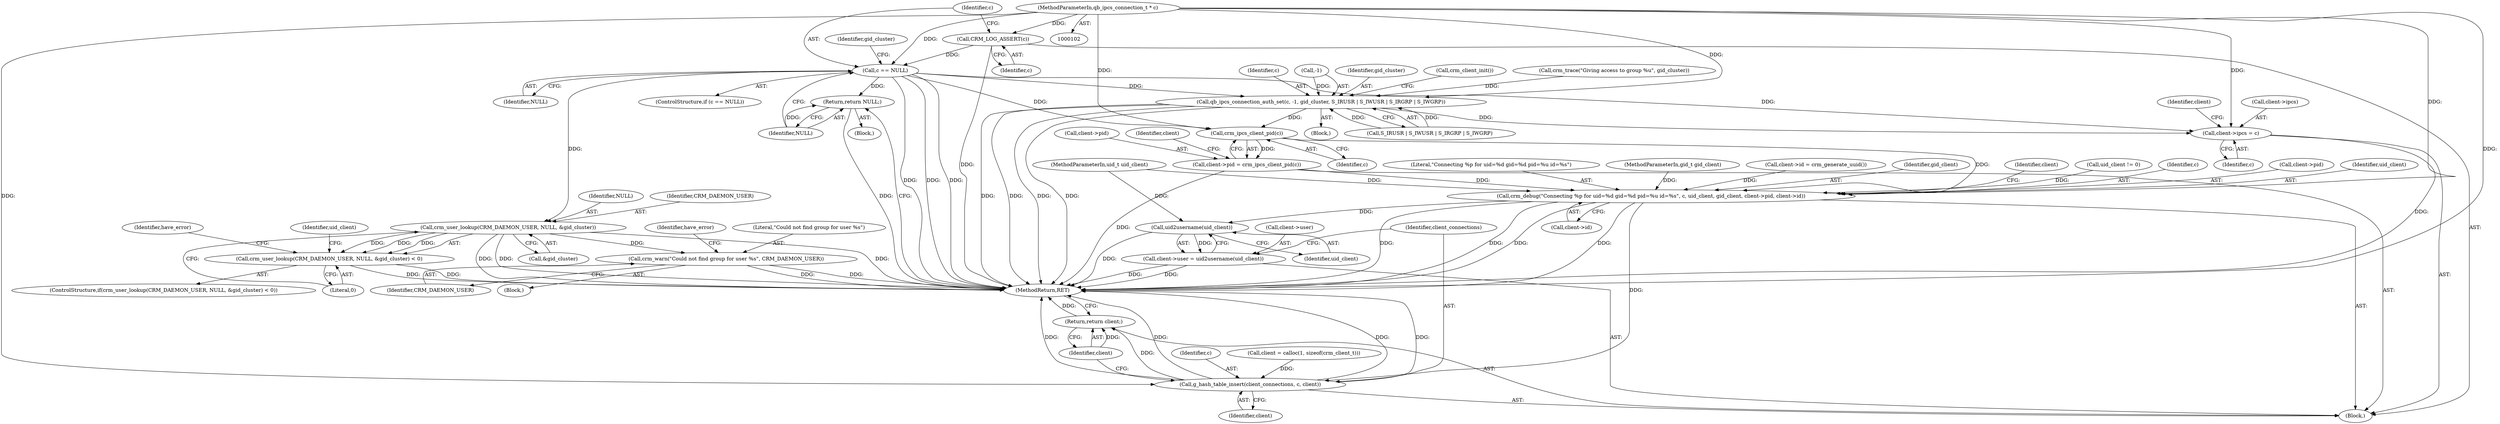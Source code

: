 digraph "0_pacemaker_5d71e65049@pointer" {
"1000103" [label="(MethodParameterIn,qb_ipcs_connection_t * c)"];
"1000115" [label="(Call,CRM_LOG_ASSERT(c))"];
"1000118" [label="(Call,c == NULL)"];
"1000122" [label="(Return,return NULL;)"];
"1000131" [label="(Call,crm_user_lookup(CRM_DAEMON_USER, NULL, &gid_cluster))"];
"1000130" [label="(Call,crm_user_lookup(CRM_DAEMON_USER, NULL, &gid_cluster) < 0)"];
"1000147" [label="(Call,crm_warn(\"Could not find group for user %s\", CRM_DAEMON_USER))"];
"1000161" [label="(Call,qb_ipcs_connection_auth_set(c, -1, gid_cluster, S_IRUSR | S_IWUSR | S_IRGRP | S_IWGRP))"];
"1000180" [label="(Call,client->ipcs = c)"];
"1000194" [label="(Call,crm_ipcs_client_pid(c))"];
"1000190" [label="(Call,client->pid = crm_ipcs_client_pid(c))"];
"1000201" [label="(Call,crm_debug(\"Connecting %p for uid=%d gid=%d pid=%u id=%s\", c, uid_client, gid_client, client->pid, client->id))"];
"1000216" [label="(Call,uid2username(uid_client))"];
"1000212" [label="(Call,client->user = uid2username(uid_client))"];
"1000218" [label="(Call,g_hash_table_insert(client_connections, c, client))"];
"1000222" [label="(Return,return client;)"];
"1000121" [label="(Block,)"];
"1000195" [label="(Identifier,c)"];
"1000206" [label="(Call,client->pid)"];
"1000223" [label="(Identifier,client)"];
"1000204" [label="(Identifier,uid_client)"];
"1000104" [label="(MethodParameterIn,uid_t uid_client)"];
"1000126" [label="(Identifier,gid_cluster)"];
"1000157" [label="(Block,)"];
"1000151" [label="(Identifier,have_error)"];
"1000187" [label="(Identifier,client)"];
"1000221" [label="(Identifier,client)"];
"1000216" [label="(Call,uid2username(uid_client))"];
"1000147" [label="(Call,crm_warn(\"Could not find group for user %s\", CRM_DAEMON_USER))"];
"1000148" [label="(Literal,\"Could not find group for user %s\")"];
"1000158" [label="(Call,crm_trace(\"Giving access to group %u\", gid_cluster))"];
"1000201" [label="(Call,crm_debug(\"Connecting %p for uid=%d gid=%d pid=%u id=%s\", c, uid_client, gid_client, client->pid, client->id))"];
"1000106" [label="(Block,)"];
"1000218" [label="(Call,g_hash_table_insert(client_connections, c, client))"];
"1000103" [label="(MethodParameterIn,qb_ipcs_connection_t * c)"];
"1000130" [label="(Call,crm_user_lookup(CRM_DAEMON_USER, NULL, &gid_cluster) < 0)"];
"1000115" [label="(Call,CRM_LOG_ASSERT(c))"];
"1000180" [label="(Call,client->ipcs = c)"];
"1000132" [label="(Identifier,CRM_DAEMON_USER)"];
"1000140" [label="(Identifier,have_error)"];
"1000146" [label="(Block,)"];
"1000162" [label="(Identifier,c)"];
"1000202" [label="(Literal,\"Connecting %p for uid=%d gid=%d pid=%u id=%s\")"];
"1000105" [label="(MethodParameterIn,gid_t gid_client)"];
"1000196" [label="(Call,client->id = crm_generate_uuid())"];
"1000122" [label="(Return,return NULL;)"];
"1000194" [label="(Call,crm_ipcs_client_pid(c))"];
"1000116" [label="(Identifier,c)"];
"1000131" [label="(Call,crm_user_lookup(CRM_DAEMON_USER, NULL, &gid_cluster))"];
"1000129" [label="(ControlStructure,if(crm_user_lookup(CRM_DAEMON_USER, NULL, &gid_cluster) < 0))"];
"1000198" [label="(Identifier,client)"];
"1000161" [label="(Call,qb_ipcs_connection_auth_set(c, -1, gid_cluster, S_IRUSR | S_IWUSR | S_IRGRP | S_IWGRP))"];
"1000219" [label="(Identifier,client_connections)"];
"1000118" [label="(Call,c == NULL)"];
"1000220" [label="(Identifier,c)"];
"1000205" [label="(Identifier,gid_client)"];
"1000209" [label="(Call,client->id)"];
"1000214" [label="(Identifier,client)"];
"1000212" [label="(Call,client->user = uid2username(uid_client))"];
"1000174" [label="(Call,client = calloc(1, sizeof(crm_client_t)))"];
"1000133" [label="(Identifier,NULL)"];
"1000136" [label="(Literal,0)"];
"1000181" [label="(Call,client->ipcs)"];
"1000119" [label="(Identifier,c)"];
"1000149" [label="(Identifier,CRM_DAEMON_USER)"];
"1000120" [label="(Identifier,NULL)"];
"1000184" [label="(Identifier,c)"];
"1000117" [label="(ControlStructure,if (c == NULL))"];
"1000163" [label="(Call,-1)"];
"1000217" [label="(Identifier,uid_client)"];
"1000224" [label="(MethodReturn,RET)"];
"1000155" [label="(Identifier,uid_client)"];
"1000154" [label="(Call,uid_client != 0)"];
"1000213" [label="(Call,client->user)"];
"1000123" [label="(Identifier,NULL)"];
"1000166" [label="(Call,S_IRUSR | S_IWUSR | S_IRGRP | S_IWGRP)"];
"1000203" [label="(Identifier,c)"];
"1000165" [label="(Identifier,gid_cluster)"];
"1000191" [label="(Call,client->pid)"];
"1000173" [label="(Call,crm_client_init())"];
"1000190" [label="(Call,client->pid = crm_ipcs_client_pid(c))"];
"1000222" [label="(Return,return client;)"];
"1000134" [label="(Call,&gid_cluster)"];
"1000103" -> "1000102"  [label="AST: "];
"1000103" -> "1000224"  [label="DDG: "];
"1000103" -> "1000115"  [label="DDG: "];
"1000103" -> "1000118"  [label="DDG: "];
"1000103" -> "1000161"  [label="DDG: "];
"1000103" -> "1000180"  [label="DDG: "];
"1000103" -> "1000194"  [label="DDG: "];
"1000103" -> "1000201"  [label="DDG: "];
"1000103" -> "1000218"  [label="DDG: "];
"1000115" -> "1000106"  [label="AST: "];
"1000115" -> "1000116"  [label="CFG: "];
"1000116" -> "1000115"  [label="AST: "];
"1000119" -> "1000115"  [label="CFG: "];
"1000115" -> "1000224"  [label="DDG: "];
"1000115" -> "1000118"  [label="DDG: "];
"1000118" -> "1000117"  [label="AST: "];
"1000118" -> "1000120"  [label="CFG: "];
"1000119" -> "1000118"  [label="AST: "];
"1000120" -> "1000118"  [label="AST: "];
"1000123" -> "1000118"  [label="CFG: "];
"1000126" -> "1000118"  [label="CFG: "];
"1000118" -> "1000224"  [label="DDG: "];
"1000118" -> "1000224"  [label="DDG: "];
"1000118" -> "1000224"  [label="DDG: "];
"1000118" -> "1000122"  [label="DDG: "];
"1000118" -> "1000131"  [label="DDG: "];
"1000118" -> "1000161"  [label="DDG: "];
"1000118" -> "1000180"  [label="DDG: "];
"1000118" -> "1000194"  [label="DDG: "];
"1000122" -> "1000121"  [label="AST: "];
"1000122" -> "1000123"  [label="CFG: "];
"1000123" -> "1000122"  [label="AST: "];
"1000224" -> "1000122"  [label="CFG: "];
"1000122" -> "1000224"  [label="DDG: "];
"1000123" -> "1000122"  [label="DDG: "];
"1000131" -> "1000130"  [label="AST: "];
"1000131" -> "1000134"  [label="CFG: "];
"1000132" -> "1000131"  [label="AST: "];
"1000133" -> "1000131"  [label="AST: "];
"1000134" -> "1000131"  [label="AST: "];
"1000136" -> "1000131"  [label="CFG: "];
"1000131" -> "1000224"  [label="DDG: "];
"1000131" -> "1000224"  [label="DDG: "];
"1000131" -> "1000224"  [label="DDG: "];
"1000131" -> "1000130"  [label="DDG: "];
"1000131" -> "1000130"  [label="DDG: "];
"1000131" -> "1000130"  [label="DDG: "];
"1000131" -> "1000147"  [label="DDG: "];
"1000130" -> "1000129"  [label="AST: "];
"1000130" -> "1000136"  [label="CFG: "];
"1000136" -> "1000130"  [label="AST: "];
"1000140" -> "1000130"  [label="CFG: "];
"1000155" -> "1000130"  [label="CFG: "];
"1000130" -> "1000224"  [label="DDG: "];
"1000130" -> "1000224"  [label="DDG: "];
"1000147" -> "1000146"  [label="AST: "];
"1000147" -> "1000149"  [label="CFG: "];
"1000148" -> "1000147"  [label="AST: "];
"1000149" -> "1000147"  [label="AST: "];
"1000151" -> "1000147"  [label="CFG: "];
"1000147" -> "1000224"  [label="DDG: "];
"1000147" -> "1000224"  [label="DDG: "];
"1000161" -> "1000157"  [label="AST: "];
"1000161" -> "1000166"  [label="CFG: "];
"1000162" -> "1000161"  [label="AST: "];
"1000163" -> "1000161"  [label="AST: "];
"1000165" -> "1000161"  [label="AST: "];
"1000166" -> "1000161"  [label="AST: "];
"1000173" -> "1000161"  [label="CFG: "];
"1000161" -> "1000224"  [label="DDG: "];
"1000161" -> "1000224"  [label="DDG: "];
"1000161" -> "1000224"  [label="DDG: "];
"1000161" -> "1000224"  [label="DDG: "];
"1000163" -> "1000161"  [label="DDG: "];
"1000158" -> "1000161"  [label="DDG: "];
"1000166" -> "1000161"  [label="DDG: "];
"1000166" -> "1000161"  [label="DDG: "];
"1000161" -> "1000180"  [label="DDG: "];
"1000161" -> "1000194"  [label="DDG: "];
"1000180" -> "1000106"  [label="AST: "];
"1000180" -> "1000184"  [label="CFG: "];
"1000181" -> "1000180"  [label="AST: "];
"1000184" -> "1000180"  [label="AST: "];
"1000187" -> "1000180"  [label="CFG: "];
"1000180" -> "1000224"  [label="DDG: "];
"1000194" -> "1000190"  [label="AST: "];
"1000194" -> "1000195"  [label="CFG: "];
"1000195" -> "1000194"  [label="AST: "];
"1000190" -> "1000194"  [label="CFG: "];
"1000194" -> "1000190"  [label="DDG: "];
"1000194" -> "1000201"  [label="DDG: "];
"1000190" -> "1000106"  [label="AST: "];
"1000191" -> "1000190"  [label="AST: "];
"1000198" -> "1000190"  [label="CFG: "];
"1000190" -> "1000224"  [label="DDG: "];
"1000190" -> "1000201"  [label="DDG: "];
"1000201" -> "1000106"  [label="AST: "];
"1000201" -> "1000209"  [label="CFG: "];
"1000202" -> "1000201"  [label="AST: "];
"1000203" -> "1000201"  [label="AST: "];
"1000204" -> "1000201"  [label="AST: "];
"1000205" -> "1000201"  [label="AST: "];
"1000206" -> "1000201"  [label="AST: "];
"1000209" -> "1000201"  [label="AST: "];
"1000214" -> "1000201"  [label="CFG: "];
"1000201" -> "1000224"  [label="DDG: "];
"1000201" -> "1000224"  [label="DDG: "];
"1000201" -> "1000224"  [label="DDG: "];
"1000201" -> "1000224"  [label="DDG: "];
"1000154" -> "1000201"  [label="DDG: "];
"1000104" -> "1000201"  [label="DDG: "];
"1000105" -> "1000201"  [label="DDG: "];
"1000196" -> "1000201"  [label="DDG: "];
"1000201" -> "1000216"  [label="DDG: "];
"1000201" -> "1000218"  [label="DDG: "];
"1000216" -> "1000212"  [label="AST: "];
"1000216" -> "1000217"  [label="CFG: "];
"1000217" -> "1000216"  [label="AST: "];
"1000212" -> "1000216"  [label="CFG: "];
"1000216" -> "1000224"  [label="DDG: "];
"1000216" -> "1000212"  [label="DDG: "];
"1000104" -> "1000216"  [label="DDG: "];
"1000212" -> "1000106"  [label="AST: "];
"1000213" -> "1000212"  [label="AST: "];
"1000219" -> "1000212"  [label="CFG: "];
"1000212" -> "1000224"  [label="DDG: "];
"1000212" -> "1000224"  [label="DDG: "];
"1000218" -> "1000106"  [label="AST: "];
"1000218" -> "1000221"  [label="CFG: "];
"1000219" -> "1000218"  [label="AST: "];
"1000220" -> "1000218"  [label="AST: "];
"1000221" -> "1000218"  [label="AST: "];
"1000223" -> "1000218"  [label="CFG: "];
"1000218" -> "1000224"  [label="DDG: "];
"1000218" -> "1000224"  [label="DDG: "];
"1000218" -> "1000224"  [label="DDG: "];
"1000218" -> "1000224"  [label="DDG: "];
"1000174" -> "1000218"  [label="DDG: "];
"1000218" -> "1000222"  [label="DDG: "];
"1000222" -> "1000106"  [label="AST: "];
"1000222" -> "1000223"  [label="CFG: "];
"1000223" -> "1000222"  [label="AST: "];
"1000224" -> "1000222"  [label="CFG: "];
"1000222" -> "1000224"  [label="DDG: "];
"1000223" -> "1000222"  [label="DDG: "];
}
